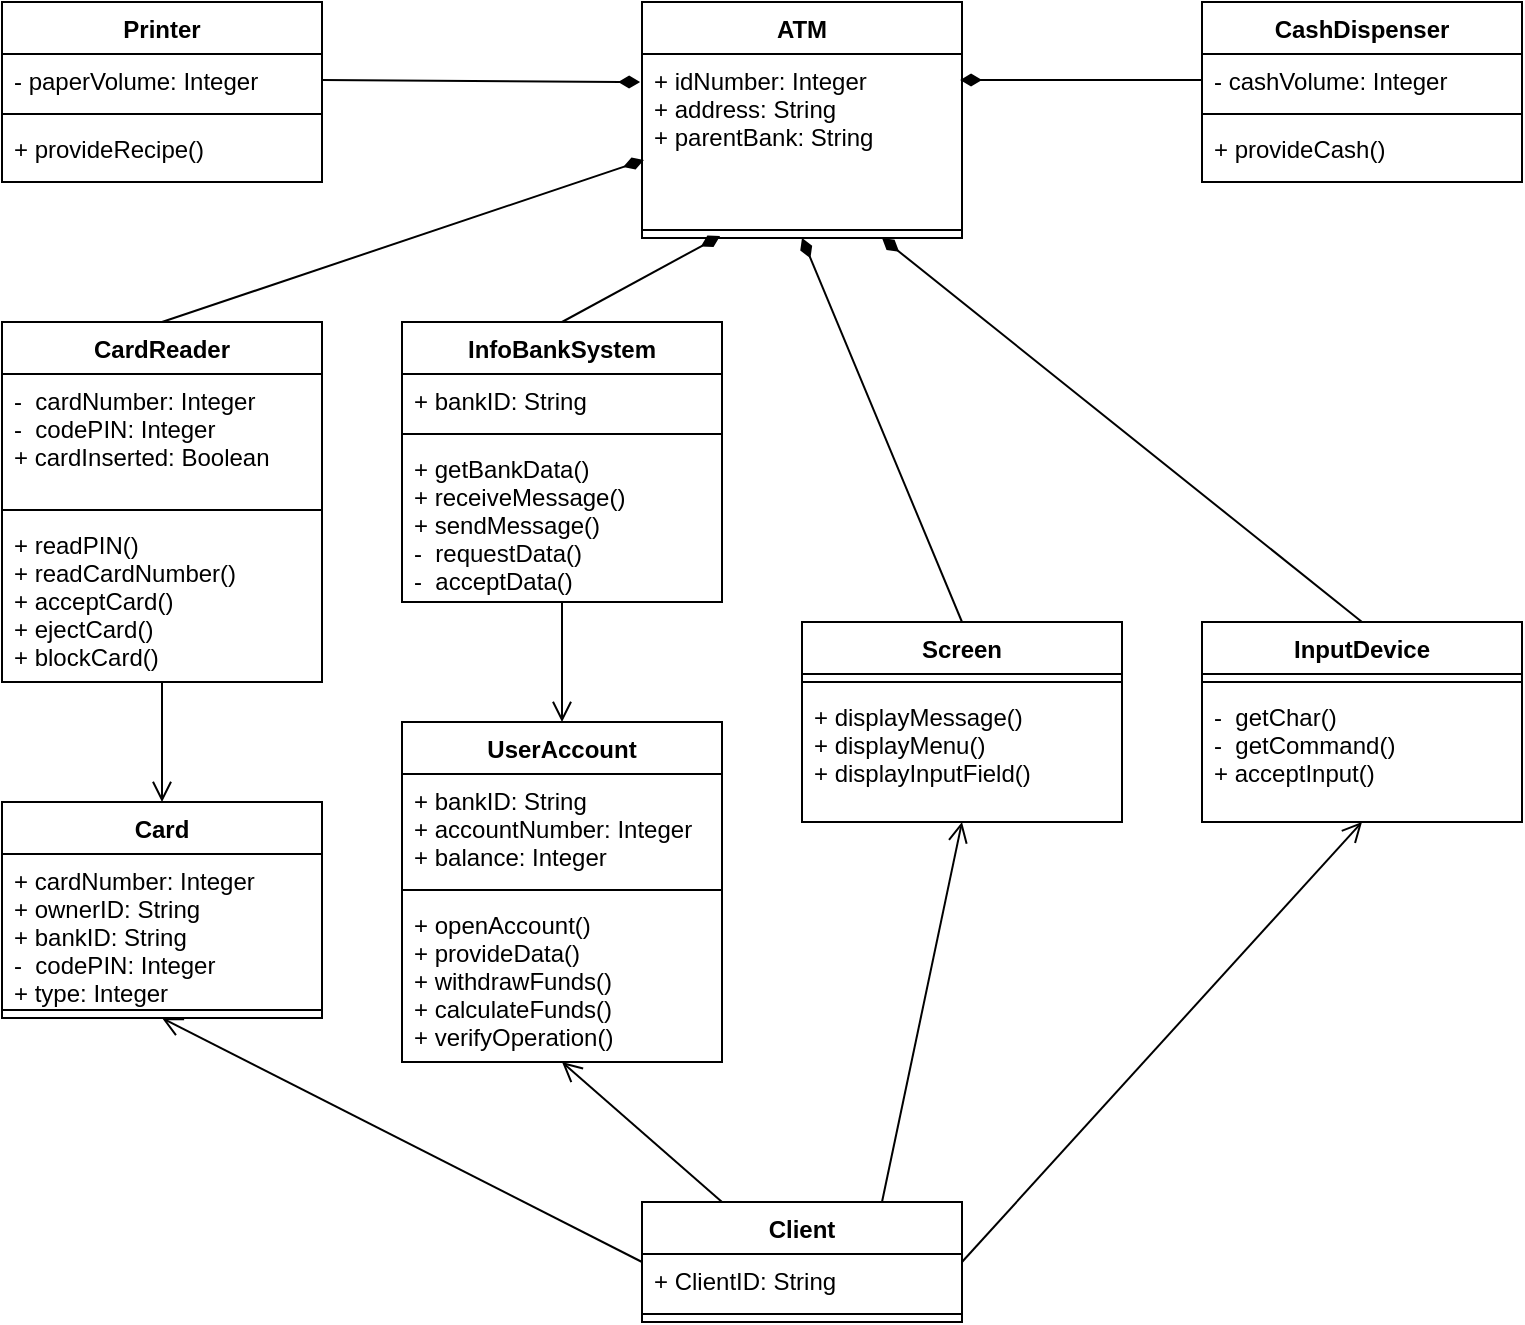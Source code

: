 <mxfile version="17.4.0"><diagram id="hot4MrkcxhLzIKuxFOuM" name="Page-1"><mxGraphModel dx="868" dy="432" grid="1" gridSize="10" guides="1" tooltips="1" connect="1" arrows="1" fold="1" page="1" pageScale="1" pageWidth="1169" pageHeight="827" math="0" shadow="0"><root><mxCell id="0"/><mxCell id="1" parent="0"/><mxCell id="16H9Ya3h7U4rM8rMY2pV-9" value="ATM" style="swimlane;fontStyle=1;align=center;verticalAlign=top;childLayout=stackLayout;horizontal=1;startSize=26;horizontalStack=0;resizeParent=1;resizeParentMax=0;resizeLast=0;collapsible=1;marginBottom=0;" vertex="1" parent="1"><mxGeometry x="360" y="40" width="160" height="118" as="geometry"/></mxCell><mxCell id="16H9Ya3h7U4rM8rMY2pV-10" value="+ idNumber: Integer&#xA;+ address: String&#xA;+ parentBank: String&#xA;" style="text;strokeColor=none;fillColor=none;align=left;verticalAlign=top;spacingLeft=4;spacingRight=4;overflow=hidden;rotatable=0;points=[[0,0.5],[1,0.5]];portConstraint=eastwest;" vertex="1" parent="16H9Ya3h7U4rM8rMY2pV-9"><mxGeometry y="26" width="160" height="84" as="geometry"/></mxCell><mxCell id="16H9Ya3h7U4rM8rMY2pV-11" value="" style="line;strokeWidth=1;fillColor=none;align=left;verticalAlign=middle;spacingTop=-1;spacingLeft=3;spacingRight=3;rotatable=0;labelPosition=right;points=[];portConstraint=eastwest;" vertex="1" parent="16H9Ya3h7U4rM8rMY2pV-9"><mxGeometry y="110" width="160" height="8" as="geometry"/></mxCell><mxCell id="16H9Ya3h7U4rM8rMY2pV-13" value="CardReader" style="swimlane;fontStyle=1;align=center;verticalAlign=top;childLayout=stackLayout;horizontal=1;startSize=26;horizontalStack=0;resizeParent=1;resizeParentMax=0;resizeLast=0;collapsible=1;marginBottom=0;" vertex="1" parent="1"><mxGeometry x="40" y="200" width="160" height="180" as="geometry"/></mxCell><mxCell id="16H9Ya3h7U4rM8rMY2pV-14" value="-  cardNumber: Integer&#xA;-  codePIN: Integer&#xA;+ cardInserted: Boolean&#xA;" style="text;strokeColor=none;fillColor=none;align=left;verticalAlign=top;spacingLeft=4;spacingRight=4;overflow=hidden;rotatable=0;points=[[0,0.5],[1,0.5]];portConstraint=eastwest;" vertex="1" parent="16H9Ya3h7U4rM8rMY2pV-13"><mxGeometry y="26" width="160" height="64" as="geometry"/></mxCell><mxCell id="16H9Ya3h7U4rM8rMY2pV-15" value="" style="line;strokeWidth=1;fillColor=none;align=left;verticalAlign=middle;spacingTop=-1;spacingLeft=3;spacingRight=3;rotatable=0;labelPosition=right;points=[];portConstraint=eastwest;" vertex="1" parent="16H9Ya3h7U4rM8rMY2pV-13"><mxGeometry y="90" width="160" height="8" as="geometry"/></mxCell><mxCell id="16H9Ya3h7U4rM8rMY2pV-16" value="+ readPIN()&#xA;+ readCardNumber()&#xA;+ acceptCard()&#xA;+ ejectCard()&#xA;+ blockCard()&#xA;&#xA;" style="text;strokeColor=none;fillColor=none;align=left;verticalAlign=top;spacingLeft=4;spacingRight=4;overflow=hidden;rotatable=0;points=[[0,0.5],[1,0.5]];portConstraint=eastwest;" vertex="1" parent="16H9Ya3h7U4rM8rMY2pV-13"><mxGeometry y="98" width="160" height="82" as="geometry"/></mxCell><mxCell id="16H9Ya3h7U4rM8rMY2pV-21" value="CashDispenser" style="swimlane;fontStyle=1;align=center;verticalAlign=top;childLayout=stackLayout;horizontal=1;startSize=26;horizontalStack=0;resizeParent=1;resizeParentMax=0;resizeLast=0;collapsible=1;marginBottom=0;" vertex="1" parent="1"><mxGeometry x="640" y="40" width="160" height="90" as="geometry"/></mxCell><mxCell id="16H9Ya3h7U4rM8rMY2pV-22" value="- cashVolume: Integer" style="text;strokeColor=none;fillColor=none;align=left;verticalAlign=top;spacingLeft=4;spacingRight=4;overflow=hidden;rotatable=0;points=[[0,0.5],[1,0.5]];portConstraint=eastwest;" vertex="1" parent="16H9Ya3h7U4rM8rMY2pV-21"><mxGeometry y="26" width="160" height="26" as="geometry"/></mxCell><mxCell id="16H9Ya3h7U4rM8rMY2pV-23" value="" style="line;strokeWidth=1;fillColor=none;align=left;verticalAlign=middle;spacingTop=-1;spacingLeft=3;spacingRight=3;rotatable=0;labelPosition=right;points=[];portConstraint=eastwest;" vertex="1" parent="16H9Ya3h7U4rM8rMY2pV-21"><mxGeometry y="52" width="160" height="8" as="geometry"/></mxCell><mxCell id="16H9Ya3h7U4rM8rMY2pV-24" value="+ provideCash()" style="text;strokeColor=none;fillColor=none;align=left;verticalAlign=top;spacingLeft=4;spacingRight=4;overflow=hidden;rotatable=0;points=[[0,0.5],[1,0.5]];portConstraint=eastwest;" vertex="1" parent="16H9Ya3h7U4rM8rMY2pV-21"><mxGeometry y="60" width="160" height="30" as="geometry"/></mxCell><mxCell id="16H9Ya3h7U4rM8rMY2pV-29" style="edgeStyle=orthogonalEdgeStyle;rounded=0;orthogonalLoop=1;jettySize=auto;html=1;exitX=0.5;exitY=1;exitDx=0;exitDy=0;entryX=0.5;entryY=1;entryDx=0;entryDy=0;entryPerimeter=0;" edge="1" parent="16H9Ya3h7U4rM8rMY2pV-21" source="16H9Ya3h7U4rM8rMY2pV-21" target="16H9Ya3h7U4rM8rMY2pV-24"><mxGeometry relative="1" as="geometry"/></mxCell><mxCell id="16H9Ya3h7U4rM8rMY2pV-25" value="Printer" style="swimlane;fontStyle=1;align=center;verticalAlign=top;childLayout=stackLayout;horizontal=1;startSize=26;horizontalStack=0;resizeParent=1;resizeParentMax=0;resizeLast=0;collapsible=1;marginBottom=0;" vertex="1" parent="1"><mxGeometry x="40" y="40" width="160" height="90" as="geometry"/></mxCell><mxCell id="16H9Ya3h7U4rM8rMY2pV-26" value="- paperVolume: Integer" style="text;strokeColor=none;fillColor=none;align=left;verticalAlign=top;spacingLeft=4;spacingRight=4;overflow=hidden;rotatable=0;points=[[0,0.5],[1,0.5]];portConstraint=eastwest;" vertex="1" parent="16H9Ya3h7U4rM8rMY2pV-25"><mxGeometry y="26" width="160" height="26" as="geometry"/></mxCell><mxCell id="16H9Ya3h7U4rM8rMY2pV-27" value="" style="line;strokeWidth=1;fillColor=none;align=left;verticalAlign=middle;spacingTop=-1;spacingLeft=3;spacingRight=3;rotatable=0;labelPosition=right;points=[];portConstraint=eastwest;" vertex="1" parent="16H9Ya3h7U4rM8rMY2pV-25"><mxGeometry y="52" width="160" height="8" as="geometry"/></mxCell><mxCell id="16H9Ya3h7U4rM8rMY2pV-28" value="+ provideRecipe()" style="text;strokeColor=none;fillColor=none;align=left;verticalAlign=top;spacingLeft=4;spacingRight=4;overflow=hidden;rotatable=0;points=[[0,0.5],[1,0.5]];portConstraint=eastwest;" vertex="1" parent="16H9Ya3h7U4rM8rMY2pV-25"><mxGeometry y="60" width="160" height="30" as="geometry"/></mxCell><mxCell id="16H9Ya3h7U4rM8rMY2pV-30" value="Screen" style="swimlane;fontStyle=1;align=center;verticalAlign=top;childLayout=stackLayout;horizontal=1;startSize=26;horizontalStack=0;resizeParent=1;resizeParentMax=0;resizeLast=0;collapsible=1;marginBottom=0;" vertex="1" parent="1"><mxGeometry x="440" y="350" width="160" height="100" as="geometry"/></mxCell><mxCell id="16H9Ya3h7U4rM8rMY2pV-32" value="" style="line;strokeWidth=1;fillColor=none;align=left;verticalAlign=middle;spacingTop=-1;spacingLeft=3;spacingRight=3;rotatable=0;labelPosition=right;points=[];portConstraint=eastwest;" vertex="1" parent="16H9Ya3h7U4rM8rMY2pV-30"><mxGeometry y="26" width="160" height="8" as="geometry"/></mxCell><mxCell id="16H9Ya3h7U4rM8rMY2pV-33" value="+ displayMessage()&#xA;+ displayMenu()&#xA;+ displayInputField()&#xA;&#xA;" style="text;strokeColor=none;fillColor=none;align=left;verticalAlign=top;spacingLeft=4;spacingRight=4;overflow=hidden;rotatable=0;points=[[0,0.5],[1,0.5]];portConstraint=eastwest;" vertex="1" parent="16H9Ya3h7U4rM8rMY2pV-30"><mxGeometry y="34" width="160" height="66" as="geometry"/></mxCell><mxCell id="16H9Ya3h7U4rM8rMY2pV-34" value="InputDevice" style="swimlane;fontStyle=1;align=center;verticalAlign=top;childLayout=stackLayout;horizontal=1;startSize=26;horizontalStack=0;resizeParent=1;resizeParentMax=0;resizeLast=0;collapsible=1;marginBottom=0;" vertex="1" parent="1"><mxGeometry x="640" y="350" width="160" height="100" as="geometry"/></mxCell><mxCell id="16H9Ya3h7U4rM8rMY2pV-36" value="" style="line;strokeWidth=1;fillColor=none;align=left;verticalAlign=middle;spacingTop=-1;spacingLeft=3;spacingRight=3;rotatable=0;labelPosition=right;points=[];portConstraint=eastwest;" vertex="1" parent="16H9Ya3h7U4rM8rMY2pV-34"><mxGeometry y="26" width="160" height="8" as="geometry"/></mxCell><mxCell id="16H9Ya3h7U4rM8rMY2pV-37" value="-  getChar()&#xA;-  getCommand()&#xA;+ acceptInput()&#xA;" style="text;strokeColor=none;fillColor=none;align=left;verticalAlign=top;spacingLeft=4;spacingRight=4;overflow=hidden;rotatable=0;points=[[0,0.5],[1,0.5]];portConstraint=eastwest;" vertex="1" parent="16H9Ya3h7U4rM8rMY2pV-34"><mxGeometry y="34" width="160" height="66" as="geometry"/></mxCell><mxCell id="16H9Ya3h7U4rM8rMY2pV-39" value="InfoBankSystem" style="swimlane;fontStyle=1;align=center;verticalAlign=top;childLayout=stackLayout;horizontal=1;startSize=26;horizontalStack=0;resizeParent=1;resizeParentMax=0;resizeLast=0;collapsible=1;marginBottom=0;" vertex="1" parent="1"><mxGeometry x="240" y="200" width="160" height="140" as="geometry"/></mxCell><mxCell id="16H9Ya3h7U4rM8rMY2pV-40" value="+ bankID: String" style="text;strokeColor=none;fillColor=none;align=left;verticalAlign=top;spacingLeft=4;spacingRight=4;overflow=hidden;rotatable=0;points=[[0,0.5],[1,0.5]];portConstraint=eastwest;" vertex="1" parent="16H9Ya3h7U4rM8rMY2pV-39"><mxGeometry y="26" width="160" height="26" as="geometry"/></mxCell><mxCell id="16H9Ya3h7U4rM8rMY2pV-41" value="" style="line;strokeWidth=1;fillColor=none;align=left;verticalAlign=middle;spacingTop=-1;spacingLeft=3;spacingRight=3;rotatable=0;labelPosition=right;points=[];portConstraint=eastwest;" vertex="1" parent="16H9Ya3h7U4rM8rMY2pV-39"><mxGeometry y="52" width="160" height="8" as="geometry"/></mxCell><mxCell id="16H9Ya3h7U4rM8rMY2pV-42" value="+ getBankData()&#xA;+ receiveMessage()&#xA;+ sendMessage()&#xA;-  requestData()&#xA;-  acceptData()&#xA;" style="text;strokeColor=none;fillColor=none;align=left;verticalAlign=top;spacingLeft=4;spacingRight=4;overflow=hidden;rotatable=0;points=[[0,0.5],[1,0.5]];portConstraint=eastwest;" vertex="1" parent="16H9Ya3h7U4rM8rMY2pV-39"><mxGeometry y="60" width="160" height="80" as="geometry"/></mxCell><mxCell id="16H9Ya3h7U4rM8rMY2pV-44" value="UserAccount" style="swimlane;fontStyle=1;align=center;verticalAlign=top;childLayout=stackLayout;horizontal=1;startSize=26;horizontalStack=0;resizeParent=1;resizeParentMax=0;resizeLast=0;collapsible=1;marginBottom=0;" vertex="1" parent="1"><mxGeometry x="240" y="400" width="160" height="170" as="geometry"/></mxCell><mxCell id="16H9Ya3h7U4rM8rMY2pV-45" value="+ bankID: String&#xA;+ accountNumber: Integer&#xA;+ balance: Integer&#xA;" style="text;strokeColor=none;fillColor=none;align=left;verticalAlign=top;spacingLeft=4;spacingRight=4;overflow=hidden;rotatable=0;points=[[0,0.5],[1,0.5]];portConstraint=eastwest;" vertex="1" parent="16H9Ya3h7U4rM8rMY2pV-44"><mxGeometry y="26" width="160" height="54" as="geometry"/></mxCell><mxCell id="16H9Ya3h7U4rM8rMY2pV-46" value="" style="line;strokeWidth=1;fillColor=none;align=left;verticalAlign=middle;spacingTop=-1;spacingLeft=3;spacingRight=3;rotatable=0;labelPosition=right;points=[];portConstraint=eastwest;" vertex="1" parent="16H9Ya3h7U4rM8rMY2pV-44"><mxGeometry y="80" width="160" height="8" as="geometry"/></mxCell><mxCell id="16H9Ya3h7U4rM8rMY2pV-47" value="+ openAccount()&#xA;+ provideData()&#xA;+ withdrawFunds()&#xA;+ calculateFunds()&#xA;+ verifyOperation()&#xA;&#xA;&#xA;" style="text;strokeColor=none;fillColor=none;align=left;verticalAlign=top;spacingLeft=4;spacingRight=4;overflow=hidden;rotatable=0;points=[[0,0.5],[1,0.5]];portConstraint=eastwest;" vertex="1" parent="16H9Ya3h7U4rM8rMY2pV-44"><mxGeometry y="88" width="160" height="82" as="geometry"/></mxCell><mxCell id="16H9Ya3h7U4rM8rMY2pV-48" value="Card" style="swimlane;fontStyle=1;align=center;verticalAlign=top;childLayout=stackLayout;horizontal=1;startSize=26;horizontalStack=0;resizeParent=1;resizeParentMax=0;resizeLast=0;collapsible=1;marginBottom=0;" vertex="1" parent="1"><mxGeometry x="40" y="440" width="160" height="108" as="geometry"/></mxCell><mxCell id="16H9Ya3h7U4rM8rMY2pV-49" value="+ cardNumber: Integer&#xA;+ ownerID: String&#xA;+ bankID: String&#xA;-  codePIN: Integer&#xA;+ type: Integer&#xA;&#xA;" style="text;strokeColor=none;fillColor=none;align=left;verticalAlign=top;spacingLeft=4;spacingRight=4;overflow=hidden;rotatable=0;points=[[0,0.5],[1,0.5]];portConstraint=eastwest;" vertex="1" parent="16H9Ya3h7U4rM8rMY2pV-48"><mxGeometry y="26" width="160" height="74" as="geometry"/></mxCell><mxCell id="16H9Ya3h7U4rM8rMY2pV-50" value="" style="line;strokeWidth=1;fillColor=none;align=left;verticalAlign=middle;spacingTop=-1;spacingLeft=3;spacingRight=3;rotatable=0;labelPosition=right;points=[];portConstraint=eastwest;" vertex="1" parent="16H9Ya3h7U4rM8rMY2pV-48"><mxGeometry y="100" width="160" height="8" as="geometry"/></mxCell><mxCell id="16H9Ya3h7U4rM8rMY2pV-52" value="Client" style="swimlane;fontStyle=1;align=center;verticalAlign=top;childLayout=stackLayout;horizontal=1;startSize=26;horizontalStack=0;resizeParent=1;resizeParentMax=0;resizeLast=0;collapsible=1;marginBottom=0;" vertex="1" parent="1"><mxGeometry x="360" y="640" width="160" height="60" as="geometry"/></mxCell><mxCell id="16H9Ya3h7U4rM8rMY2pV-53" value="+ ClientID: String" style="text;strokeColor=none;fillColor=none;align=left;verticalAlign=top;spacingLeft=4;spacingRight=4;overflow=hidden;rotatable=0;points=[[0,0.5],[1,0.5]];portConstraint=eastwest;" vertex="1" parent="16H9Ya3h7U4rM8rMY2pV-52"><mxGeometry y="26" width="160" height="26" as="geometry"/></mxCell><mxCell id="16H9Ya3h7U4rM8rMY2pV-54" value="" style="line;strokeWidth=1;fillColor=none;align=left;verticalAlign=middle;spacingTop=-1;spacingLeft=3;spacingRight=3;rotatable=0;labelPosition=right;points=[];portConstraint=eastwest;" vertex="1" parent="16H9Ya3h7U4rM8rMY2pV-52"><mxGeometry y="52" width="160" height="8" as="geometry"/></mxCell><mxCell id="16H9Ya3h7U4rM8rMY2pV-56" value="" style="endArrow=open;startArrow=none;endFill=0;startFill=0;endSize=8;html=1;verticalAlign=bottom;labelBackgroundColor=none;strokeWidth=1;rounded=0;exitX=0;exitY=0.5;exitDx=0;exitDy=0;entryX=0.5;entryY=1;entryDx=0;entryDy=0;" edge="1" parent="1" source="16H9Ya3h7U4rM8rMY2pV-52" target="16H9Ya3h7U4rM8rMY2pV-48"><mxGeometry width="160" relative="1" as="geometry"><mxPoint x="340" y="550" as="sourcePoint"/><mxPoint x="500" y="550" as="targetPoint"/></mxGeometry></mxCell><mxCell id="16H9Ya3h7U4rM8rMY2pV-57" value="" style="endArrow=open;startArrow=none;endFill=0;startFill=0;endSize=8;html=1;verticalAlign=bottom;labelBackgroundColor=none;strokeWidth=1;rounded=0;exitX=0.25;exitY=0;exitDx=0;exitDy=0;entryX=0.5;entryY=1;entryDx=0;entryDy=0;" edge="1" parent="1" source="16H9Ya3h7U4rM8rMY2pV-52" target="16H9Ya3h7U4rM8rMY2pV-44"><mxGeometry width="160" relative="1" as="geometry"><mxPoint x="340" y="550" as="sourcePoint"/><mxPoint x="500" y="550" as="targetPoint"/></mxGeometry></mxCell><mxCell id="16H9Ya3h7U4rM8rMY2pV-58" value="" style="endArrow=none;startArrow=diamondThin;endFill=0;startFill=1;html=1;verticalAlign=bottom;labelBackgroundColor=none;strokeWidth=1;startSize=8;endSize=8;rounded=0;entryX=0.5;entryY=0;entryDx=0;entryDy=0;exitX=0.006;exitY=0.631;exitDx=0;exitDy=0;exitPerimeter=0;" edge="1" parent="1" source="16H9Ya3h7U4rM8rMY2pV-10" target="16H9Ya3h7U4rM8rMY2pV-13"><mxGeometry width="160" relative="1" as="geometry"><mxPoint x="340" y="130" as="sourcePoint"/><mxPoint x="500" y="130" as="targetPoint"/></mxGeometry></mxCell><mxCell id="16H9Ya3h7U4rM8rMY2pV-59" value="" style="endArrow=none;startArrow=diamondThin;endFill=0;startFill=1;html=1;verticalAlign=bottom;labelBackgroundColor=none;strokeWidth=1;startSize=8;endSize=8;rounded=0;entryX=0.5;entryY=0;entryDx=0;entryDy=0;exitX=0.244;exitY=0.875;exitDx=0;exitDy=0;exitPerimeter=0;" edge="1" parent="1" source="16H9Ya3h7U4rM8rMY2pV-11" target="16H9Ya3h7U4rM8rMY2pV-39"><mxGeometry width="160" relative="1" as="geometry"><mxPoint x="340" y="130" as="sourcePoint"/><mxPoint x="500" y="130" as="targetPoint"/></mxGeometry></mxCell><mxCell id="16H9Ya3h7U4rM8rMY2pV-60" value="" style="endArrow=none;startArrow=diamondThin;endFill=0;startFill=1;html=1;verticalAlign=bottom;labelBackgroundColor=none;strokeWidth=1;startSize=8;endSize=8;rounded=0;entryX=0;entryY=0.5;entryDx=0;entryDy=0;exitX=0.994;exitY=0.155;exitDx=0;exitDy=0;exitPerimeter=0;" edge="1" parent="1" source="16H9Ya3h7U4rM8rMY2pV-10" target="16H9Ya3h7U4rM8rMY2pV-22"><mxGeometry width="160" relative="1" as="geometry"><mxPoint x="520" y="120" as="sourcePoint"/><mxPoint x="500" y="130" as="targetPoint"/></mxGeometry></mxCell><mxCell id="16H9Ya3h7U4rM8rMY2pV-61" value="" style="endArrow=none;startArrow=diamondThin;endFill=0;startFill=1;html=1;verticalAlign=bottom;labelBackgroundColor=none;strokeWidth=1;startSize=8;endSize=8;rounded=0;entryX=1;entryY=0.5;entryDx=0;entryDy=0;exitX=-0.006;exitY=0.167;exitDx=0;exitDy=0;exitPerimeter=0;" edge="1" parent="1" source="16H9Ya3h7U4rM8rMY2pV-10" target="16H9Ya3h7U4rM8rMY2pV-26"><mxGeometry width="160" relative="1" as="geometry"><mxPoint x="340" y="130" as="sourcePoint"/><mxPoint x="500" y="130" as="targetPoint"/></mxGeometry></mxCell><mxCell id="16H9Ya3h7U4rM8rMY2pV-62" value="" style="endArrow=none;startArrow=diamondThin;endFill=0;startFill=1;html=1;verticalAlign=bottom;labelBackgroundColor=none;strokeWidth=1;startSize=8;endSize=8;rounded=0;entryX=0.5;entryY=0;entryDx=0;entryDy=0;exitX=0.75;exitY=1;exitDx=0;exitDy=0;" edge="1" parent="1" source="16H9Ya3h7U4rM8rMY2pV-9" target="16H9Ya3h7U4rM8rMY2pV-34"><mxGeometry width="160" relative="1" as="geometry"><mxPoint x="340" y="130" as="sourcePoint"/><mxPoint x="500" y="130" as="targetPoint"/></mxGeometry></mxCell><mxCell id="16H9Ya3h7U4rM8rMY2pV-63" value="" style="endArrow=none;startArrow=diamondThin;endFill=0;startFill=1;html=1;verticalAlign=bottom;labelBackgroundColor=none;strokeWidth=1;startSize=8;endSize=8;rounded=0;entryX=0.5;entryY=0;entryDx=0;entryDy=0;exitX=0.5;exitY=1;exitDx=0;exitDy=0;" edge="1" parent="1" source="16H9Ya3h7U4rM8rMY2pV-9" target="16H9Ya3h7U4rM8rMY2pV-30"><mxGeometry width="160" relative="1" as="geometry"><mxPoint x="340" y="130" as="sourcePoint"/><mxPoint x="500" y="130" as="targetPoint"/></mxGeometry></mxCell><mxCell id="16H9Ya3h7U4rM8rMY2pV-64" value="" style="endArrow=open;startArrow=none;endFill=0;startFill=0;endSize=8;html=1;verticalAlign=bottom;labelBackgroundColor=none;strokeWidth=1;rounded=0;entryX=0.5;entryY=0;entryDx=0;entryDy=0;" edge="1" parent="1" target="16H9Ya3h7U4rM8rMY2pV-48"><mxGeometry width="160" relative="1" as="geometry"><mxPoint x="120" y="380" as="sourcePoint"/><mxPoint x="500" y="370" as="targetPoint"/></mxGeometry></mxCell><mxCell id="16H9Ya3h7U4rM8rMY2pV-65" value="" style="endArrow=open;startArrow=none;endFill=0;startFill=0;endSize=8;html=1;verticalAlign=bottom;labelBackgroundColor=none;strokeWidth=1;rounded=0;exitX=0.5;exitY=1;exitDx=0;exitDy=0;exitPerimeter=0;" edge="1" parent="1" source="16H9Ya3h7U4rM8rMY2pV-42" target="16H9Ya3h7U4rM8rMY2pV-44"><mxGeometry width="160" relative="1" as="geometry"><mxPoint x="340" y="370" as="sourcePoint"/><mxPoint x="500" y="370" as="targetPoint"/></mxGeometry></mxCell><mxCell id="16H9Ya3h7U4rM8rMY2pV-66" value="" style="endArrow=open;startArrow=none;endFill=0;startFill=0;endSize=8;html=1;verticalAlign=bottom;labelBackgroundColor=none;strokeWidth=1;rounded=0;entryX=0.5;entryY=1;entryDx=0;entryDy=0;exitX=0.75;exitY=0;exitDx=0;exitDy=0;" edge="1" parent="1" source="16H9Ya3h7U4rM8rMY2pV-52" target="16H9Ya3h7U4rM8rMY2pV-30"><mxGeometry width="160" relative="1" as="geometry"><mxPoint x="340" y="510" as="sourcePoint"/><mxPoint x="500" y="510" as="targetPoint"/></mxGeometry></mxCell><mxCell id="16H9Ya3h7U4rM8rMY2pV-67" value="" style="endArrow=open;startArrow=none;endFill=0;startFill=0;endSize=8;html=1;verticalAlign=bottom;labelBackgroundColor=none;strokeWidth=1;rounded=0;entryX=0.5;entryY=1;entryDx=0;entryDy=0;exitX=1;exitY=0.5;exitDx=0;exitDy=0;" edge="1" parent="1" source="16H9Ya3h7U4rM8rMY2pV-52" target="16H9Ya3h7U4rM8rMY2pV-34"><mxGeometry width="160" relative="1" as="geometry"><mxPoint x="340" y="510" as="sourcePoint"/><mxPoint x="500" y="510" as="targetPoint"/></mxGeometry></mxCell></root></mxGraphModel></diagram></mxfile>